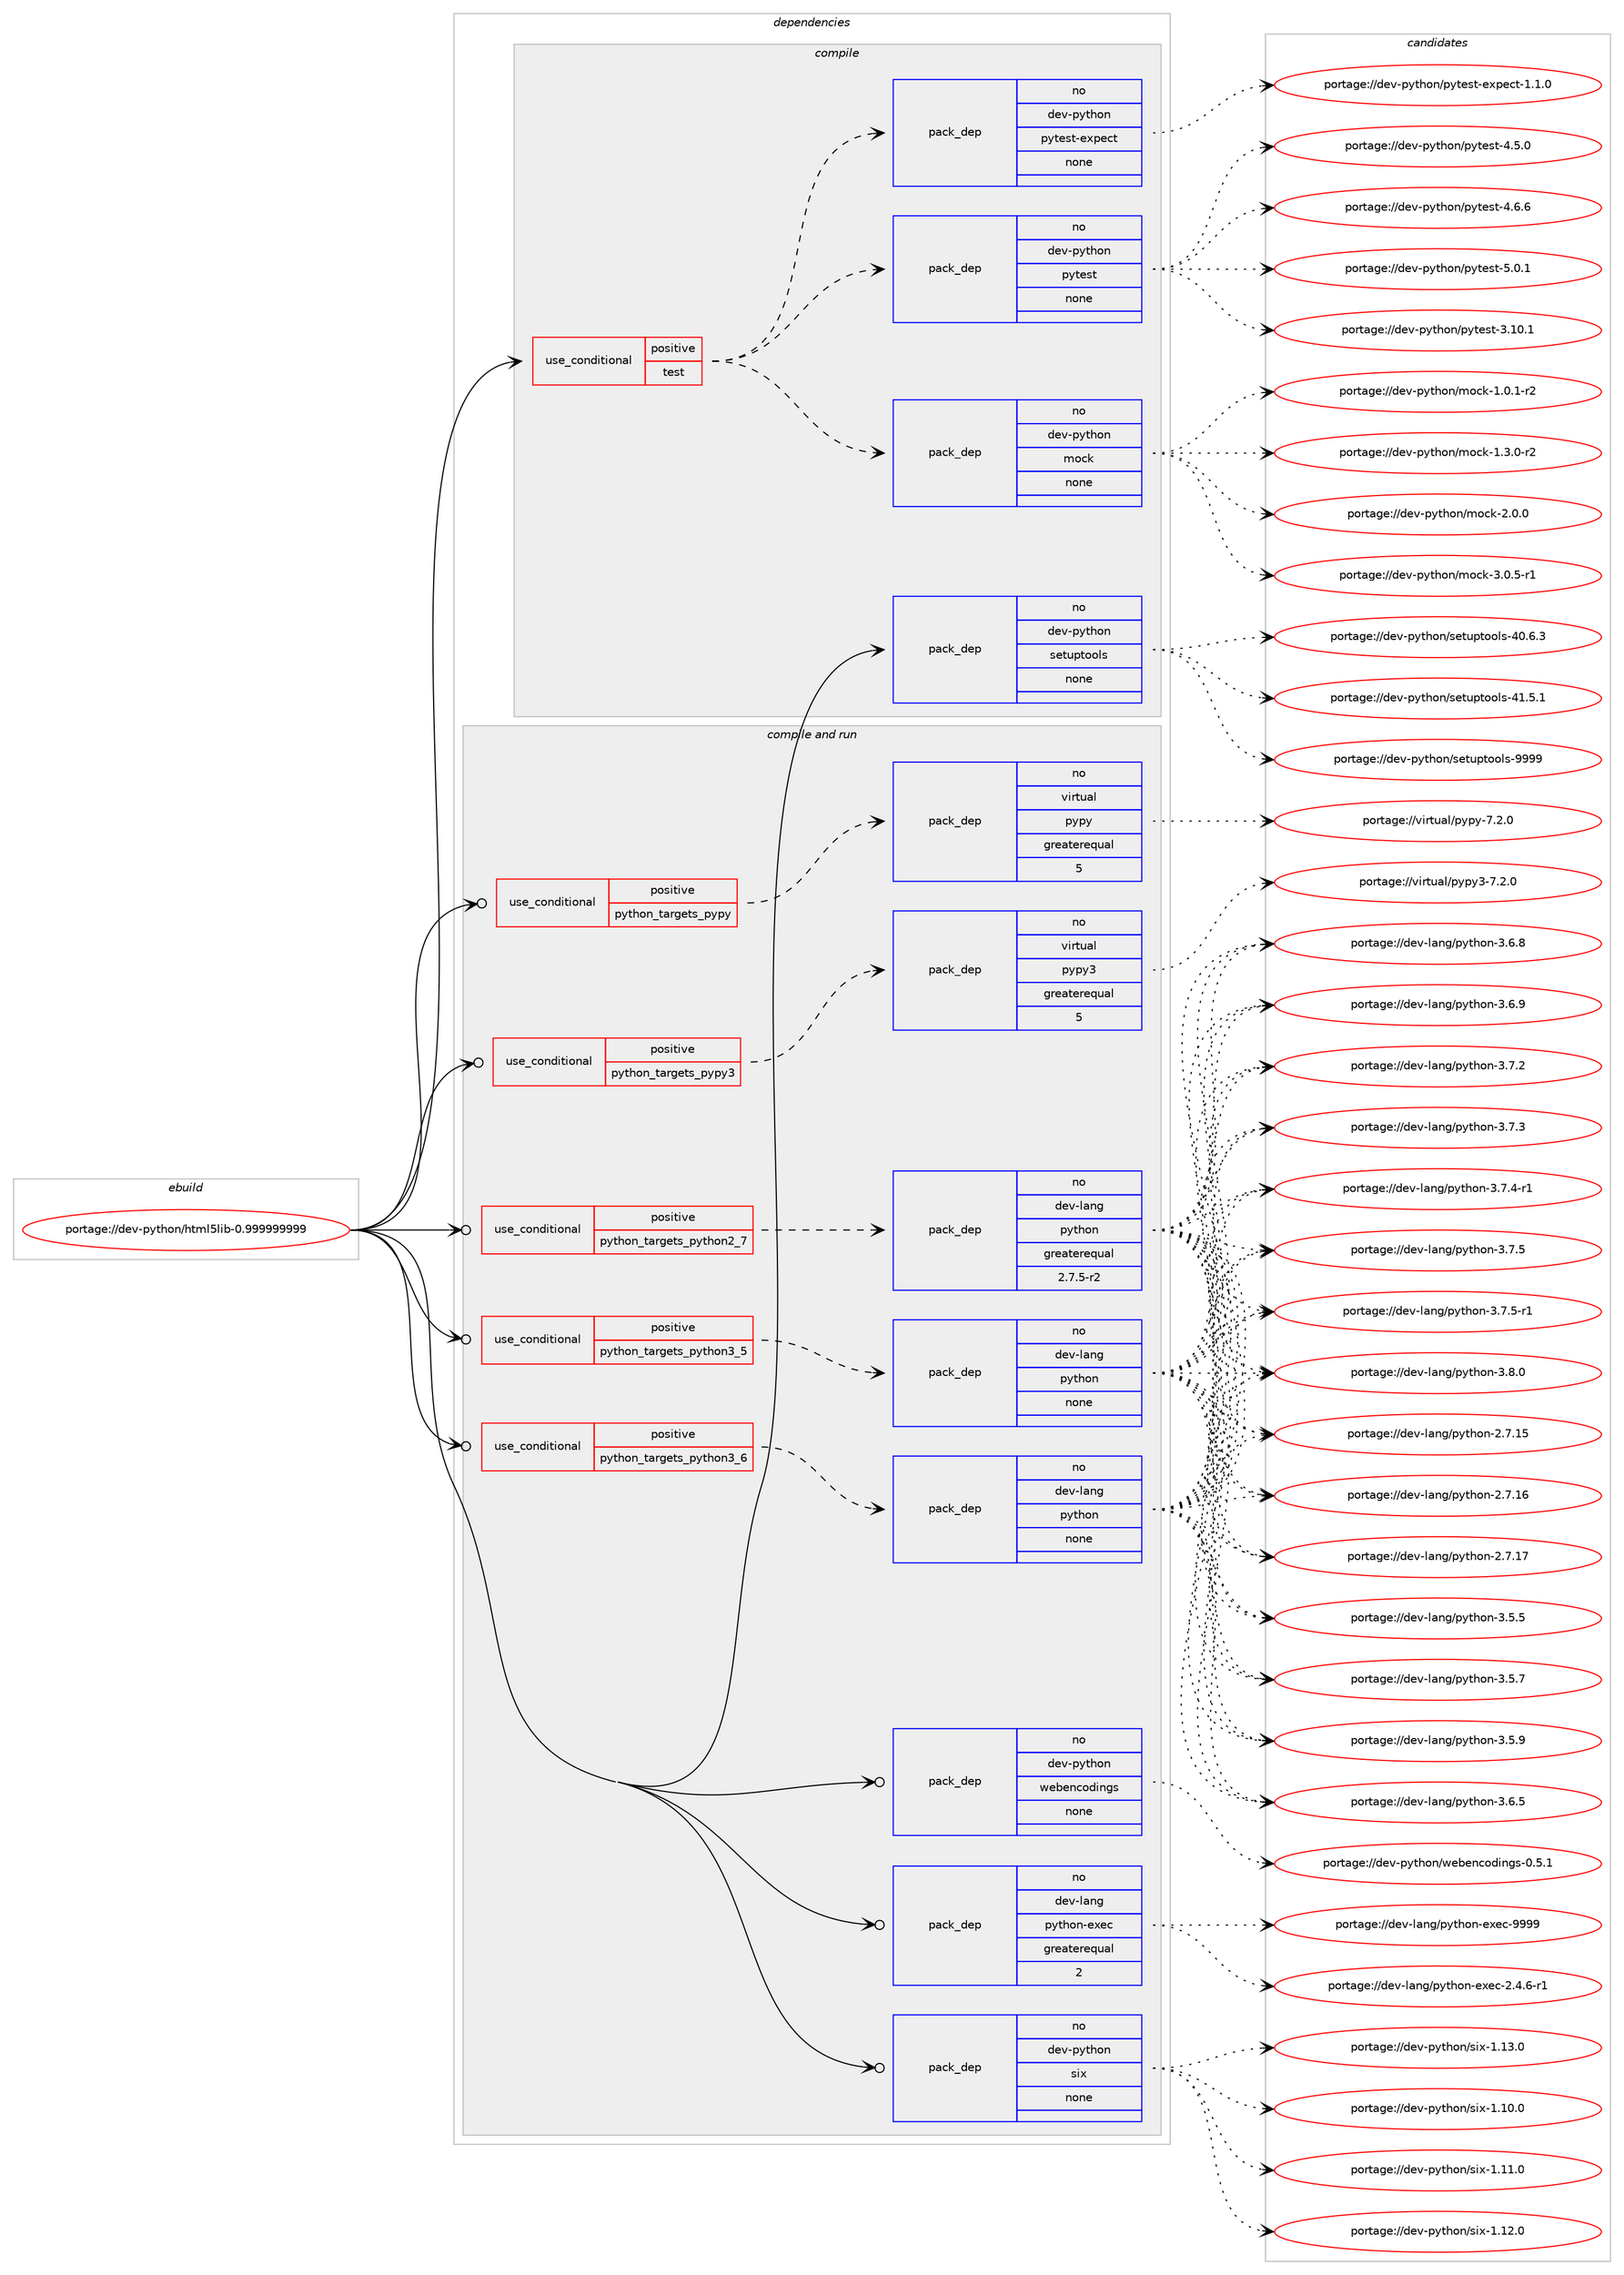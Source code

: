 digraph prolog {

# *************
# Graph options
# *************

newrank=true;
concentrate=true;
compound=true;
graph [rankdir=LR,fontname=Helvetica,fontsize=10,ranksep=1.5];#, ranksep=2.5, nodesep=0.2];
edge  [arrowhead=vee];
node  [fontname=Helvetica,fontsize=10];

# **********
# The ebuild
# **********

subgraph cluster_leftcol {
color=gray;
rank=same;
label=<<i>ebuild</i>>;
id [label="portage://dev-python/html5lib-0.999999999", color=red, width=4, href="../dev-python/html5lib-0.999999999.svg"];
}

# ****************
# The dependencies
# ****************

subgraph cluster_midcol {
color=gray;
label=<<i>dependencies</i>>;
subgraph cluster_compile {
fillcolor="#eeeeee";
style=filled;
label=<<i>compile</i>>;
subgraph cond29781 {
dependency143415 [label=<<TABLE BORDER="0" CELLBORDER="1" CELLSPACING="0" CELLPADDING="4"><TR><TD ROWSPAN="3" CELLPADDING="10">use_conditional</TD></TR><TR><TD>positive</TD></TR><TR><TD>test</TD></TR></TABLE>>, shape=none, color=red];
subgraph pack110314 {
dependency143416 [label=<<TABLE BORDER="0" CELLBORDER="1" CELLSPACING="0" CELLPADDING="4" WIDTH="220"><TR><TD ROWSPAN="6" CELLPADDING="30">pack_dep</TD></TR><TR><TD WIDTH="110">no</TD></TR><TR><TD>dev-python</TD></TR><TR><TD>pytest</TD></TR><TR><TD>none</TD></TR><TR><TD></TD></TR></TABLE>>, shape=none, color=blue];
}
dependency143415:e -> dependency143416:w [weight=20,style="dashed",arrowhead="vee"];
subgraph pack110315 {
dependency143417 [label=<<TABLE BORDER="0" CELLBORDER="1" CELLSPACING="0" CELLPADDING="4" WIDTH="220"><TR><TD ROWSPAN="6" CELLPADDING="30">pack_dep</TD></TR><TR><TD WIDTH="110">no</TD></TR><TR><TD>dev-python</TD></TR><TR><TD>pytest-expect</TD></TR><TR><TD>none</TD></TR><TR><TD></TD></TR></TABLE>>, shape=none, color=blue];
}
dependency143415:e -> dependency143417:w [weight=20,style="dashed",arrowhead="vee"];
subgraph pack110316 {
dependency143418 [label=<<TABLE BORDER="0" CELLBORDER="1" CELLSPACING="0" CELLPADDING="4" WIDTH="220"><TR><TD ROWSPAN="6" CELLPADDING="30">pack_dep</TD></TR><TR><TD WIDTH="110">no</TD></TR><TR><TD>dev-python</TD></TR><TR><TD>mock</TD></TR><TR><TD>none</TD></TR><TR><TD></TD></TR></TABLE>>, shape=none, color=blue];
}
dependency143415:e -> dependency143418:w [weight=20,style="dashed",arrowhead="vee"];
}
id:e -> dependency143415:w [weight=20,style="solid",arrowhead="vee"];
subgraph pack110317 {
dependency143419 [label=<<TABLE BORDER="0" CELLBORDER="1" CELLSPACING="0" CELLPADDING="4" WIDTH="220"><TR><TD ROWSPAN="6" CELLPADDING="30">pack_dep</TD></TR><TR><TD WIDTH="110">no</TD></TR><TR><TD>dev-python</TD></TR><TR><TD>setuptools</TD></TR><TR><TD>none</TD></TR><TR><TD></TD></TR></TABLE>>, shape=none, color=blue];
}
id:e -> dependency143419:w [weight=20,style="solid",arrowhead="vee"];
}
subgraph cluster_compileandrun {
fillcolor="#eeeeee";
style=filled;
label=<<i>compile and run</i>>;
subgraph cond29782 {
dependency143420 [label=<<TABLE BORDER="0" CELLBORDER="1" CELLSPACING="0" CELLPADDING="4"><TR><TD ROWSPAN="3" CELLPADDING="10">use_conditional</TD></TR><TR><TD>positive</TD></TR><TR><TD>python_targets_pypy</TD></TR></TABLE>>, shape=none, color=red];
subgraph pack110318 {
dependency143421 [label=<<TABLE BORDER="0" CELLBORDER="1" CELLSPACING="0" CELLPADDING="4" WIDTH="220"><TR><TD ROWSPAN="6" CELLPADDING="30">pack_dep</TD></TR><TR><TD WIDTH="110">no</TD></TR><TR><TD>virtual</TD></TR><TR><TD>pypy</TD></TR><TR><TD>greaterequal</TD></TR><TR><TD>5</TD></TR></TABLE>>, shape=none, color=blue];
}
dependency143420:e -> dependency143421:w [weight=20,style="dashed",arrowhead="vee"];
}
id:e -> dependency143420:w [weight=20,style="solid",arrowhead="odotvee"];
subgraph cond29783 {
dependency143422 [label=<<TABLE BORDER="0" CELLBORDER="1" CELLSPACING="0" CELLPADDING="4"><TR><TD ROWSPAN="3" CELLPADDING="10">use_conditional</TD></TR><TR><TD>positive</TD></TR><TR><TD>python_targets_pypy3</TD></TR></TABLE>>, shape=none, color=red];
subgraph pack110319 {
dependency143423 [label=<<TABLE BORDER="0" CELLBORDER="1" CELLSPACING="0" CELLPADDING="4" WIDTH="220"><TR><TD ROWSPAN="6" CELLPADDING="30">pack_dep</TD></TR><TR><TD WIDTH="110">no</TD></TR><TR><TD>virtual</TD></TR><TR><TD>pypy3</TD></TR><TR><TD>greaterequal</TD></TR><TR><TD>5</TD></TR></TABLE>>, shape=none, color=blue];
}
dependency143422:e -> dependency143423:w [weight=20,style="dashed",arrowhead="vee"];
}
id:e -> dependency143422:w [weight=20,style="solid",arrowhead="odotvee"];
subgraph cond29784 {
dependency143424 [label=<<TABLE BORDER="0" CELLBORDER="1" CELLSPACING="0" CELLPADDING="4"><TR><TD ROWSPAN="3" CELLPADDING="10">use_conditional</TD></TR><TR><TD>positive</TD></TR><TR><TD>python_targets_python2_7</TD></TR></TABLE>>, shape=none, color=red];
subgraph pack110320 {
dependency143425 [label=<<TABLE BORDER="0" CELLBORDER="1" CELLSPACING="0" CELLPADDING="4" WIDTH="220"><TR><TD ROWSPAN="6" CELLPADDING="30">pack_dep</TD></TR><TR><TD WIDTH="110">no</TD></TR><TR><TD>dev-lang</TD></TR><TR><TD>python</TD></TR><TR><TD>greaterequal</TD></TR><TR><TD>2.7.5-r2</TD></TR></TABLE>>, shape=none, color=blue];
}
dependency143424:e -> dependency143425:w [weight=20,style="dashed",arrowhead="vee"];
}
id:e -> dependency143424:w [weight=20,style="solid",arrowhead="odotvee"];
subgraph cond29785 {
dependency143426 [label=<<TABLE BORDER="0" CELLBORDER="1" CELLSPACING="0" CELLPADDING="4"><TR><TD ROWSPAN="3" CELLPADDING="10">use_conditional</TD></TR><TR><TD>positive</TD></TR><TR><TD>python_targets_python3_5</TD></TR></TABLE>>, shape=none, color=red];
subgraph pack110321 {
dependency143427 [label=<<TABLE BORDER="0" CELLBORDER="1" CELLSPACING="0" CELLPADDING="4" WIDTH="220"><TR><TD ROWSPAN="6" CELLPADDING="30">pack_dep</TD></TR><TR><TD WIDTH="110">no</TD></TR><TR><TD>dev-lang</TD></TR><TR><TD>python</TD></TR><TR><TD>none</TD></TR><TR><TD></TD></TR></TABLE>>, shape=none, color=blue];
}
dependency143426:e -> dependency143427:w [weight=20,style="dashed",arrowhead="vee"];
}
id:e -> dependency143426:w [weight=20,style="solid",arrowhead="odotvee"];
subgraph cond29786 {
dependency143428 [label=<<TABLE BORDER="0" CELLBORDER="1" CELLSPACING="0" CELLPADDING="4"><TR><TD ROWSPAN="3" CELLPADDING="10">use_conditional</TD></TR><TR><TD>positive</TD></TR><TR><TD>python_targets_python3_6</TD></TR></TABLE>>, shape=none, color=red];
subgraph pack110322 {
dependency143429 [label=<<TABLE BORDER="0" CELLBORDER="1" CELLSPACING="0" CELLPADDING="4" WIDTH="220"><TR><TD ROWSPAN="6" CELLPADDING="30">pack_dep</TD></TR><TR><TD WIDTH="110">no</TD></TR><TR><TD>dev-lang</TD></TR><TR><TD>python</TD></TR><TR><TD>none</TD></TR><TR><TD></TD></TR></TABLE>>, shape=none, color=blue];
}
dependency143428:e -> dependency143429:w [weight=20,style="dashed",arrowhead="vee"];
}
id:e -> dependency143428:w [weight=20,style="solid",arrowhead="odotvee"];
subgraph pack110323 {
dependency143430 [label=<<TABLE BORDER="0" CELLBORDER="1" CELLSPACING="0" CELLPADDING="4" WIDTH="220"><TR><TD ROWSPAN="6" CELLPADDING="30">pack_dep</TD></TR><TR><TD WIDTH="110">no</TD></TR><TR><TD>dev-lang</TD></TR><TR><TD>python-exec</TD></TR><TR><TD>greaterequal</TD></TR><TR><TD>2</TD></TR></TABLE>>, shape=none, color=blue];
}
id:e -> dependency143430:w [weight=20,style="solid",arrowhead="odotvee"];
subgraph pack110324 {
dependency143431 [label=<<TABLE BORDER="0" CELLBORDER="1" CELLSPACING="0" CELLPADDING="4" WIDTH="220"><TR><TD ROWSPAN="6" CELLPADDING="30">pack_dep</TD></TR><TR><TD WIDTH="110">no</TD></TR><TR><TD>dev-python</TD></TR><TR><TD>six</TD></TR><TR><TD>none</TD></TR><TR><TD></TD></TR></TABLE>>, shape=none, color=blue];
}
id:e -> dependency143431:w [weight=20,style="solid",arrowhead="odotvee"];
subgraph pack110325 {
dependency143432 [label=<<TABLE BORDER="0" CELLBORDER="1" CELLSPACING="0" CELLPADDING="4" WIDTH="220"><TR><TD ROWSPAN="6" CELLPADDING="30">pack_dep</TD></TR><TR><TD WIDTH="110">no</TD></TR><TR><TD>dev-python</TD></TR><TR><TD>webencodings</TD></TR><TR><TD>none</TD></TR><TR><TD></TD></TR></TABLE>>, shape=none, color=blue];
}
id:e -> dependency143432:w [weight=20,style="solid",arrowhead="odotvee"];
}
subgraph cluster_run {
fillcolor="#eeeeee";
style=filled;
label=<<i>run</i>>;
}
}

# **************
# The candidates
# **************

subgraph cluster_choices {
rank=same;
color=gray;
label=<<i>candidates</i>>;

subgraph choice110314 {
color=black;
nodesep=1;
choiceportage100101118451121211161041111104711212111610111511645514649484649 [label="portage://dev-python/pytest-3.10.1", color=red, width=4,href="../dev-python/pytest-3.10.1.svg"];
choiceportage1001011184511212111610411111047112121116101115116455246534648 [label="portage://dev-python/pytest-4.5.0", color=red, width=4,href="../dev-python/pytest-4.5.0.svg"];
choiceportage1001011184511212111610411111047112121116101115116455246544654 [label="portage://dev-python/pytest-4.6.6", color=red, width=4,href="../dev-python/pytest-4.6.6.svg"];
choiceportage1001011184511212111610411111047112121116101115116455346484649 [label="portage://dev-python/pytest-5.0.1", color=red, width=4,href="../dev-python/pytest-5.0.1.svg"];
dependency143416:e -> choiceportage100101118451121211161041111104711212111610111511645514649484649:w [style=dotted,weight="100"];
dependency143416:e -> choiceportage1001011184511212111610411111047112121116101115116455246534648:w [style=dotted,weight="100"];
dependency143416:e -> choiceportage1001011184511212111610411111047112121116101115116455246544654:w [style=dotted,weight="100"];
dependency143416:e -> choiceportage1001011184511212111610411111047112121116101115116455346484649:w [style=dotted,weight="100"];
}
subgraph choice110315 {
color=black;
nodesep=1;
choiceportage10010111845112121116104111110471121211161011151164510112011210199116454946494648 [label="portage://dev-python/pytest-expect-1.1.0", color=red, width=4,href="../dev-python/pytest-expect-1.1.0.svg"];
dependency143417:e -> choiceportage10010111845112121116104111110471121211161011151164510112011210199116454946494648:w [style=dotted,weight="100"];
}
subgraph choice110316 {
color=black;
nodesep=1;
choiceportage1001011184511212111610411111047109111991074549464846494511450 [label="portage://dev-python/mock-1.0.1-r2", color=red, width=4,href="../dev-python/mock-1.0.1-r2.svg"];
choiceportage1001011184511212111610411111047109111991074549465146484511450 [label="portage://dev-python/mock-1.3.0-r2", color=red, width=4,href="../dev-python/mock-1.3.0-r2.svg"];
choiceportage100101118451121211161041111104710911199107455046484648 [label="portage://dev-python/mock-2.0.0", color=red, width=4,href="../dev-python/mock-2.0.0.svg"];
choiceportage1001011184511212111610411111047109111991074551464846534511449 [label="portage://dev-python/mock-3.0.5-r1", color=red, width=4,href="../dev-python/mock-3.0.5-r1.svg"];
dependency143418:e -> choiceportage1001011184511212111610411111047109111991074549464846494511450:w [style=dotted,weight="100"];
dependency143418:e -> choiceportage1001011184511212111610411111047109111991074549465146484511450:w [style=dotted,weight="100"];
dependency143418:e -> choiceportage100101118451121211161041111104710911199107455046484648:w [style=dotted,weight="100"];
dependency143418:e -> choiceportage1001011184511212111610411111047109111991074551464846534511449:w [style=dotted,weight="100"];
}
subgraph choice110317 {
color=black;
nodesep=1;
choiceportage100101118451121211161041111104711510111611711211611111110811545524846544651 [label="portage://dev-python/setuptools-40.6.3", color=red, width=4,href="../dev-python/setuptools-40.6.3.svg"];
choiceportage100101118451121211161041111104711510111611711211611111110811545524946534649 [label="portage://dev-python/setuptools-41.5.1", color=red, width=4,href="../dev-python/setuptools-41.5.1.svg"];
choiceportage10010111845112121116104111110471151011161171121161111111081154557575757 [label="portage://dev-python/setuptools-9999", color=red, width=4,href="../dev-python/setuptools-9999.svg"];
dependency143419:e -> choiceportage100101118451121211161041111104711510111611711211611111110811545524846544651:w [style=dotted,weight="100"];
dependency143419:e -> choiceportage100101118451121211161041111104711510111611711211611111110811545524946534649:w [style=dotted,weight="100"];
dependency143419:e -> choiceportage10010111845112121116104111110471151011161171121161111111081154557575757:w [style=dotted,weight="100"];
}
subgraph choice110318 {
color=black;
nodesep=1;
choiceportage1181051141161179710847112121112121455546504648 [label="portage://virtual/pypy-7.2.0", color=red, width=4,href="../virtual/pypy-7.2.0.svg"];
dependency143421:e -> choiceportage1181051141161179710847112121112121455546504648:w [style=dotted,weight="100"];
}
subgraph choice110319 {
color=black;
nodesep=1;
choiceportage118105114116117971084711212111212151455546504648 [label="portage://virtual/pypy3-7.2.0", color=red, width=4,href="../virtual/pypy3-7.2.0.svg"];
dependency143423:e -> choiceportage118105114116117971084711212111212151455546504648:w [style=dotted,weight="100"];
}
subgraph choice110320 {
color=black;
nodesep=1;
choiceportage10010111845108971101034711212111610411111045504655464953 [label="portage://dev-lang/python-2.7.15", color=red, width=4,href="../dev-lang/python-2.7.15.svg"];
choiceportage10010111845108971101034711212111610411111045504655464954 [label="portage://dev-lang/python-2.7.16", color=red, width=4,href="../dev-lang/python-2.7.16.svg"];
choiceportage10010111845108971101034711212111610411111045504655464955 [label="portage://dev-lang/python-2.7.17", color=red, width=4,href="../dev-lang/python-2.7.17.svg"];
choiceportage100101118451089711010347112121116104111110455146534653 [label="portage://dev-lang/python-3.5.5", color=red, width=4,href="../dev-lang/python-3.5.5.svg"];
choiceportage100101118451089711010347112121116104111110455146534655 [label="portage://dev-lang/python-3.5.7", color=red, width=4,href="../dev-lang/python-3.5.7.svg"];
choiceportage100101118451089711010347112121116104111110455146534657 [label="portage://dev-lang/python-3.5.9", color=red, width=4,href="../dev-lang/python-3.5.9.svg"];
choiceportage100101118451089711010347112121116104111110455146544653 [label="portage://dev-lang/python-3.6.5", color=red, width=4,href="../dev-lang/python-3.6.5.svg"];
choiceportage100101118451089711010347112121116104111110455146544656 [label="portage://dev-lang/python-3.6.8", color=red, width=4,href="../dev-lang/python-3.6.8.svg"];
choiceportage100101118451089711010347112121116104111110455146544657 [label="portage://dev-lang/python-3.6.9", color=red, width=4,href="../dev-lang/python-3.6.9.svg"];
choiceportage100101118451089711010347112121116104111110455146554650 [label="portage://dev-lang/python-3.7.2", color=red, width=4,href="../dev-lang/python-3.7.2.svg"];
choiceportage100101118451089711010347112121116104111110455146554651 [label="portage://dev-lang/python-3.7.3", color=red, width=4,href="../dev-lang/python-3.7.3.svg"];
choiceportage1001011184510897110103471121211161041111104551465546524511449 [label="portage://dev-lang/python-3.7.4-r1", color=red, width=4,href="../dev-lang/python-3.7.4-r1.svg"];
choiceportage100101118451089711010347112121116104111110455146554653 [label="portage://dev-lang/python-3.7.5", color=red, width=4,href="../dev-lang/python-3.7.5.svg"];
choiceportage1001011184510897110103471121211161041111104551465546534511449 [label="portage://dev-lang/python-3.7.5-r1", color=red, width=4,href="../dev-lang/python-3.7.5-r1.svg"];
choiceportage100101118451089711010347112121116104111110455146564648 [label="portage://dev-lang/python-3.8.0", color=red, width=4,href="../dev-lang/python-3.8.0.svg"];
dependency143425:e -> choiceportage10010111845108971101034711212111610411111045504655464953:w [style=dotted,weight="100"];
dependency143425:e -> choiceportage10010111845108971101034711212111610411111045504655464954:w [style=dotted,weight="100"];
dependency143425:e -> choiceportage10010111845108971101034711212111610411111045504655464955:w [style=dotted,weight="100"];
dependency143425:e -> choiceportage100101118451089711010347112121116104111110455146534653:w [style=dotted,weight="100"];
dependency143425:e -> choiceportage100101118451089711010347112121116104111110455146534655:w [style=dotted,weight="100"];
dependency143425:e -> choiceportage100101118451089711010347112121116104111110455146534657:w [style=dotted,weight="100"];
dependency143425:e -> choiceportage100101118451089711010347112121116104111110455146544653:w [style=dotted,weight="100"];
dependency143425:e -> choiceportage100101118451089711010347112121116104111110455146544656:w [style=dotted,weight="100"];
dependency143425:e -> choiceportage100101118451089711010347112121116104111110455146544657:w [style=dotted,weight="100"];
dependency143425:e -> choiceportage100101118451089711010347112121116104111110455146554650:w [style=dotted,weight="100"];
dependency143425:e -> choiceportage100101118451089711010347112121116104111110455146554651:w [style=dotted,weight="100"];
dependency143425:e -> choiceportage1001011184510897110103471121211161041111104551465546524511449:w [style=dotted,weight="100"];
dependency143425:e -> choiceportage100101118451089711010347112121116104111110455146554653:w [style=dotted,weight="100"];
dependency143425:e -> choiceportage1001011184510897110103471121211161041111104551465546534511449:w [style=dotted,weight="100"];
dependency143425:e -> choiceportage100101118451089711010347112121116104111110455146564648:w [style=dotted,weight="100"];
}
subgraph choice110321 {
color=black;
nodesep=1;
choiceportage10010111845108971101034711212111610411111045504655464953 [label="portage://dev-lang/python-2.7.15", color=red, width=4,href="../dev-lang/python-2.7.15.svg"];
choiceportage10010111845108971101034711212111610411111045504655464954 [label="portage://dev-lang/python-2.7.16", color=red, width=4,href="../dev-lang/python-2.7.16.svg"];
choiceportage10010111845108971101034711212111610411111045504655464955 [label="portage://dev-lang/python-2.7.17", color=red, width=4,href="../dev-lang/python-2.7.17.svg"];
choiceportage100101118451089711010347112121116104111110455146534653 [label="portage://dev-lang/python-3.5.5", color=red, width=4,href="../dev-lang/python-3.5.5.svg"];
choiceportage100101118451089711010347112121116104111110455146534655 [label="portage://dev-lang/python-3.5.7", color=red, width=4,href="../dev-lang/python-3.5.7.svg"];
choiceportage100101118451089711010347112121116104111110455146534657 [label="portage://dev-lang/python-3.5.9", color=red, width=4,href="../dev-lang/python-3.5.9.svg"];
choiceportage100101118451089711010347112121116104111110455146544653 [label="portage://dev-lang/python-3.6.5", color=red, width=4,href="../dev-lang/python-3.6.5.svg"];
choiceportage100101118451089711010347112121116104111110455146544656 [label="portage://dev-lang/python-3.6.8", color=red, width=4,href="../dev-lang/python-3.6.8.svg"];
choiceportage100101118451089711010347112121116104111110455146544657 [label="portage://dev-lang/python-3.6.9", color=red, width=4,href="../dev-lang/python-3.6.9.svg"];
choiceportage100101118451089711010347112121116104111110455146554650 [label="portage://dev-lang/python-3.7.2", color=red, width=4,href="../dev-lang/python-3.7.2.svg"];
choiceportage100101118451089711010347112121116104111110455146554651 [label="portage://dev-lang/python-3.7.3", color=red, width=4,href="../dev-lang/python-3.7.3.svg"];
choiceportage1001011184510897110103471121211161041111104551465546524511449 [label="portage://dev-lang/python-3.7.4-r1", color=red, width=4,href="../dev-lang/python-3.7.4-r1.svg"];
choiceportage100101118451089711010347112121116104111110455146554653 [label="portage://dev-lang/python-3.7.5", color=red, width=4,href="../dev-lang/python-3.7.5.svg"];
choiceportage1001011184510897110103471121211161041111104551465546534511449 [label="portage://dev-lang/python-3.7.5-r1", color=red, width=4,href="../dev-lang/python-3.7.5-r1.svg"];
choiceportage100101118451089711010347112121116104111110455146564648 [label="portage://dev-lang/python-3.8.0", color=red, width=4,href="../dev-lang/python-3.8.0.svg"];
dependency143427:e -> choiceportage10010111845108971101034711212111610411111045504655464953:w [style=dotted,weight="100"];
dependency143427:e -> choiceportage10010111845108971101034711212111610411111045504655464954:w [style=dotted,weight="100"];
dependency143427:e -> choiceportage10010111845108971101034711212111610411111045504655464955:w [style=dotted,weight="100"];
dependency143427:e -> choiceportage100101118451089711010347112121116104111110455146534653:w [style=dotted,weight="100"];
dependency143427:e -> choiceportage100101118451089711010347112121116104111110455146534655:w [style=dotted,weight="100"];
dependency143427:e -> choiceportage100101118451089711010347112121116104111110455146534657:w [style=dotted,weight="100"];
dependency143427:e -> choiceportage100101118451089711010347112121116104111110455146544653:w [style=dotted,weight="100"];
dependency143427:e -> choiceportage100101118451089711010347112121116104111110455146544656:w [style=dotted,weight="100"];
dependency143427:e -> choiceportage100101118451089711010347112121116104111110455146544657:w [style=dotted,weight="100"];
dependency143427:e -> choiceportage100101118451089711010347112121116104111110455146554650:w [style=dotted,weight="100"];
dependency143427:e -> choiceportage100101118451089711010347112121116104111110455146554651:w [style=dotted,weight="100"];
dependency143427:e -> choiceportage1001011184510897110103471121211161041111104551465546524511449:w [style=dotted,weight="100"];
dependency143427:e -> choiceportage100101118451089711010347112121116104111110455146554653:w [style=dotted,weight="100"];
dependency143427:e -> choiceportage1001011184510897110103471121211161041111104551465546534511449:w [style=dotted,weight="100"];
dependency143427:e -> choiceportage100101118451089711010347112121116104111110455146564648:w [style=dotted,weight="100"];
}
subgraph choice110322 {
color=black;
nodesep=1;
choiceportage10010111845108971101034711212111610411111045504655464953 [label="portage://dev-lang/python-2.7.15", color=red, width=4,href="../dev-lang/python-2.7.15.svg"];
choiceportage10010111845108971101034711212111610411111045504655464954 [label="portage://dev-lang/python-2.7.16", color=red, width=4,href="../dev-lang/python-2.7.16.svg"];
choiceportage10010111845108971101034711212111610411111045504655464955 [label="portage://dev-lang/python-2.7.17", color=red, width=4,href="../dev-lang/python-2.7.17.svg"];
choiceportage100101118451089711010347112121116104111110455146534653 [label="portage://dev-lang/python-3.5.5", color=red, width=4,href="../dev-lang/python-3.5.5.svg"];
choiceportage100101118451089711010347112121116104111110455146534655 [label="portage://dev-lang/python-3.5.7", color=red, width=4,href="../dev-lang/python-3.5.7.svg"];
choiceportage100101118451089711010347112121116104111110455146534657 [label="portage://dev-lang/python-3.5.9", color=red, width=4,href="../dev-lang/python-3.5.9.svg"];
choiceportage100101118451089711010347112121116104111110455146544653 [label="portage://dev-lang/python-3.6.5", color=red, width=4,href="../dev-lang/python-3.6.5.svg"];
choiceportage100101118451089711010347112121116104111110455146544656 [label="portage://dev-lang/python-3.6.8", color=red, width=4,href="../dev-lang/python-3.6.8.svg"];
choiceportage100101118451089711010347112121116104111110455146544657 [label="portage://dev-lang/python-3.6.9", color=red, width=4,href="../dev-lang/python-3.6.9.svg"];
choiceportage100101118451089711010347112121116104111110455146554650 [label="portage://dev-lang/python-3.7.2", color=red, width=4,href="../dev-lang/python-3.7.2.svg"];
choiceportage100101118451089711010347112121116104111110455146554651 [label="portage://dev-lang/python-3.7.3", color=red, width=4,href="../dev-lang/python-3.7.3.svg"];
choiceportage1001011184510897110103471121211161041111104551465546524511449 [label="portage://dev-lang/python-3.7.4-r1", color=red, width=4,href="../dev-lang/python-3.7.4-r1.svg"];
choiceportage100101118451089711010347112121116104111110455146554653 [label="portage://dev-lang/python-3.7.5", color=red, width=4,href="../dev-lang/python-3.7.5.svg"];
choiceportage1001011184510897110103471121211161041111104551465546534511449 [label="portage://dev-lang/python-3.7.5-r1", color=red, width=4,href="../dev-lang/python-3.7.5-r1.svg"];
choiceportage100101118451089711010347112121116104111110455146564648 [label="portage://dev-lang/python-3.8.0", color=red, width=4,href="../dev-lang/python-3.8.0.svg"];
dependency143429:e -> choiceportage10010111845108971101034711212111610411111045504655464953:w [style=dotted,weight="100"];
dependency143429:e -> choiceportage10010111845108971101034711212111610411111045504655464954:w [style=dotted,weight="100"];
dependency143429:e -> choiceportage10010111845108971101034711212111610411111045504655464955:w [style=dotted,weight="100"];
dependency143429:e -> choiceportage100101118451089711010347112121116104111110455146534653:w [style=dotted,weight="100"];
dependency143429:e -> choiceportage100101118451089711010347112121116104111110455146534655:w [style=dotted,weight="100"];
dependency143429:e -> choiceportage100101118451089711010347112121116104111110455146534657:w [style=dotted,weight="100"];
dependency143429:e -> choiceportage100101118451089711010347112121116104111110455146544653:w [style=dotted,weight="100"];
dependency143429:e -> choiceportage100101118451089711010347112121116104111110455146544656:w [style=dotted,weight="100"];
dependency143429:e -> choiceportage100101118451089711010347112121116104111110455146544657:w [style=dotted,weight="100"];
dependency143429:e -> choiceportage100101118451089711010347112121116104111110455146554650:w [style=dotted,weight="100"];
dependency143429:e -> choiceportage100101118451089711010347112121116104111110455146554651:w [style=dotted,weight="100"];
dependency143429:e -> choiceportage1001011184510897110103471121211161041111104551465546524511449:w [style=dotted,weight="100"];
dependency143429:e -> choiceportage100101118451089711010347112121116104111110455146554653:w [style=dotted,weight="100"];
dependency143429:e -> choiceportage1001011184510897110103471121211161041111104551465546534511449:w [style=dotted,weight="100"];
dependency143429:e -> choiceportage100101118451089711010347112121116104111110455146564648:w [style=dotted,weight="100"];
}
subgraph choice110323 {
color=black;
nodesep=1;
choiceportage10010111845108971101034711212111610411111045101120101994550465246544511449 [label="portage://dev-lang/python-exec-2.4.6-r1", color=red, width=4,href="../dev-lang/python-exec-2.4.6-r1.svg"];
choiceportage10010111845108971101034711212111610411111045101120101994557575757 [label="portage://dev-lang/python-exec-9999", color=red, width=4,href="../dev-lang/python-exec-9999.svg"];
dependency143430:e -> choiceportage10010111845108971101034711212111610411111045101120101994550465246544511449:w [style=dotted,weight="100"];
dependency143430:e -> choiceportage10010111845108971101034711212111610411111045101120101994557575757:w [style=dotted,weight="100"];
}
subgraph choice110324 {
color=black;
nodesep=1;
choiceportage100101118451121211161041111104711510512045494649484648 [label="portage://dev-python/six-1.10.0", color=red, width=4,href="../dev-python/six-1.10.0.svg"];
choiceportage100101118451121211161041111104711510512045494649494648 [label="portage://dev-python/six-1.11.0", color=red, width=4,href="../dev-python/six-1.11.0.svg"];
choiceportage100101118451121211161041111104711510512045494649504648 [label="portage://dev-python/six-1.12.0", color=red, width=4,href="../dev-python/six-1.12.0.svg"];
choiceportage100101118451121211161041111104711510512045494649514648 [label="portage://dev-python/six-1.13.0", color=red, width=4,href="../dev-python/six-1.13.0.svg"];
dependency143431:e -> choiceportage100101118451121211161041111104711510512045494649484648:w [style=dotted,weight="100"];
dependency143431:e -> choiceportage100101118451121211161041111104711510512045494649494648:w [style=dotted,weight="100"];
dependency143431:e -> choiceportage100101118451121211161041111104711510512045494649504648:w [style=dotted,weight="100"];
dependency143431:e -> choiceportage100101118451121211161041111104711510512045494649514648:w [style=dotted,weight="100"];
}
subgraph choice110325 {
color=black;
nodesep=1;
choiceportage10010111845112121116104111110471191019810111099111100105110103115454846534649 [label="portage://dev-python/webencodings-0.5.1", color=red, width=4,href="../dev-python/webencodings-0.5.1.svg"];
dependency143432:e -> choiceportage10010111845112121116104111110471191019810111099111100105110103115454846534649:w [style=dotted,weight="100"];
}
}

}
